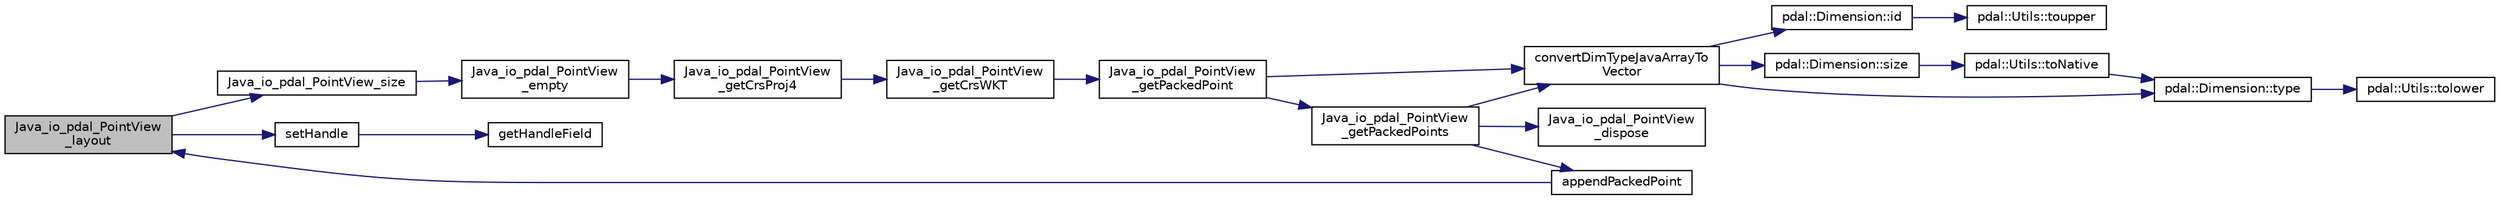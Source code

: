 digraph "Java_io_pdal_PointView_layout"
{
  edge [fontname="Helvetica",fontsize="10",labelfontname="Helvetica",labelfontsize="10"];
  node [fontname="Helvetica",fontsize="10",shape=record];
  rankdir="LR";
  Node1 [label="Java_io_pdal_PointView\l_layout",height=0.2,width=0.4,color="black", fillcolor="grey75", style="filled", fontcolor="black"];
  Node1 -> Node2 [color="midnightblue",fontsize="10",style="solid",fontname="Helvetica"];
  Node2 [label="Java_io_pdal_PointView_size",height=0.2,width=0.4,color="black", fillcolor="white", style="filled",URL="$io__pdal__PointView_8cpp.html#a7682d1efe22046b78d15cd78e6f54641"];
  Node2 -> Node3 [color="midnightblue",fontsize="10",style="solid",fontname="Helvetica"];
  Node3 [label="Java_io_pdal_PointView\l_empty",height=0.2,width=0.4,color="black", fillcolor="white", style="filled",URL="$io__pdal__PointView_8cpp.html#ad170804ca04c7efdc2b6f18257b452ab"];
  Node3 -> Node4 [color="midnightblue",fontsize="10",style="solid",fontname="Helvetica"];
  Node4 [label="Java_io_pdal_PointView\l_getCrsProj4",height=0.2,width=0.4,color="black", fillcolor="white", style="filled",URL="$io__pdal__PointView_8cpp.html#a3910b5e0e6e01b04a6e539c8fefe5ef3"];
  Node4 -> Node5 [color="midnightblue",fontsize="10",style="solid",fontname="Helvetica"];
  Node5 [label="Java_io_pdal_PointView\l_getCrsWKT",height=0.2,width=0.4,color="black", fillcolor="white", style="filled",URL="$io__pdal__PointView_8cpp.html#a7a0b3bc6dda2240ab6aafe726915d7ee"];
  Node5 -> Node6 [color="midnightblue",fontsize="10",style="solid",fontname="Helvetica"];
  Node6 [label="Java_io_pdal_PointView\l_getPackedPoint",height=0.2,width=0.4,color="black", fillcolor="white", style="filled",URL="$io__pdal__PointView_8cpp.html#ae26ebc1bcf0b9ddd66beccd20c3356ca"];
  Node6 -> Node7 [color="midnightblue",fontsize="10",style="solid",fontname="Helvetica"];
  Node7 [label="convertDimTypeJavaArrayTo\lVector",height=0.2,width=0.4,color="black", fillcolor="white", style="filled",URL="$io__pdal__PointView_8cpp.html#ad0eb885be2fafdfed53c74d8c125b9a1"];
  Node7 -> Node8 [color="midnightblue",fontsize="10",style="solid",fontname="Helvetica"];
  Node8 [label="pdal::Dimension::id",height=0.2,width=0.4,color="black", fillcolor="white", style="filled",URL="$namespacepdal_1_1Dimension.html#a10b4c693e3bdbdf1a0eec8f4b008a291"];
  Node8 -> Node9 [color="midnightblue",fontsize="10",style="solid",fontname="Helvetica"];
  Node9 [label="pdal::Utils::toupper",height=0.2,width=0.4,color="black", fillcolor="white", style="filled",URL="$namespacepdal_1_1Utils.html#a28e3e2faff94b20f9908e77bc54ed983"];
  Node7 -> Node10 [color="midnightblue",fontsize="10",style="solid",fontname="Helvetica"];
  Node10 [label="pdal::Dimension::size",height=0.2,width=0.4,color="black", fillcolor="white", style="filled",URL="$namespacepdal_1_1Dimension.html#acf81dae9d5946f3a941f9df154b2329b"];
  Node10 -> Node11 [color="midnightblue",fontsize="10",style="solid",fontname="Helvetica"];
  Node11 [label="pdal::Utils::toNative",height=0.2,width=0.4,color="black", fillcolor="white", style="filled",URL="$namespacepdal_1_1Utils.html#a59253304d0f929e3a3ea00f09636002f"];
  Node11 -> Node12 [color="midnightblue",fontsize="10",style="solid",fontname="Helvetica"];
  Node12 [label="pdal::Dimension::type",height=0.2,width=0.4,color="black", fillcolor="white", style="filled",URL="$namespacepdal_1_1Dimension.html#a880d689fed54aa3ded6f88c9e058c5d2"];
  Node12 -> Node13 [color="midnightblue",fontsize="10",style="solid",fontname="Helvetica"];
  Node13 [label="pdal::Utils::tolower",height=0.2,width=0.4,color="black", fillcolor="white", style="filled",URL="$namespacepdal_1_1Utils.html#a5268937cf695835e55392f752dc02cb2"];
  Node7 -> Node12 [color="midnightblue",fontsize="10",style="solid",fontname="Helvetica"];
  Node6 -> Node14 [color="midnightblue",fontsize="10",style="solid",fontname="Helvetica"];
  Node14 [label="Java_io_pdal_PointView\l_getPackedPoints",height=0.2,width=0.4,color="black", fillcolor="white", style="filled",URL="$io__pdal__PointView_8cpp.html#a5cd11ffe3330df455cd4981e1d46123b"];
  Node14 -> Node15 [color="midnightblue",fontsize="10",style="solid",fontname="Helvetica"];
  Node15 [label="appendPackedPoint",height=0.2,width=0.4,color="black", fillcolor="white", style="filled",URL="$io__pdal__PointView_8cpp.html#ab2efacf1f7c016ec40f3ea316d0a7562"];
  Node15 -> Node1 [color="midnightblue",fontsize="10",style="solid",fontname="Helvetica"];
  Node14 -> Node7 [color="midnightblue",fontsize="10",style="solid",fontname="Helvetica"];
  Node14 -> Node16 [color="midnightblue",fontsize="10",style="solid",fontname="Helvetica"];
  Node16 [label="Java_io_pdal_PointView\l_dispose",height=0.2,width=0.4,color="black", fillcolor="white", style="filled",URL="$io__pdal__PointView_8cpp.html#a515476d6c9114983a5c16da0b11f268d"];
  Node1 -> Node17 [color="midnightblue",fontsize="10",style="solid",fontname="Helvetica"];
  Node17 [label="setHandle",height=0.2,width=0.4,color="black", fillcolor="white", style="filled",URL="$Accessors_8hpp.html#a0096ef2a758f9041ca6424e09c2df937"];
  Node17 -> Node18 [color="midnightblue",fontsize="10",style="solid",fontname="Helvetica"];
  Node18 [label="getHandleField",height=0.2,width=0.4,color="black", fillcolor="white", style="filled",URL="$Accessors_8hpp.html#abf11be145f9b6e8546356546c1f46d88"];
}
